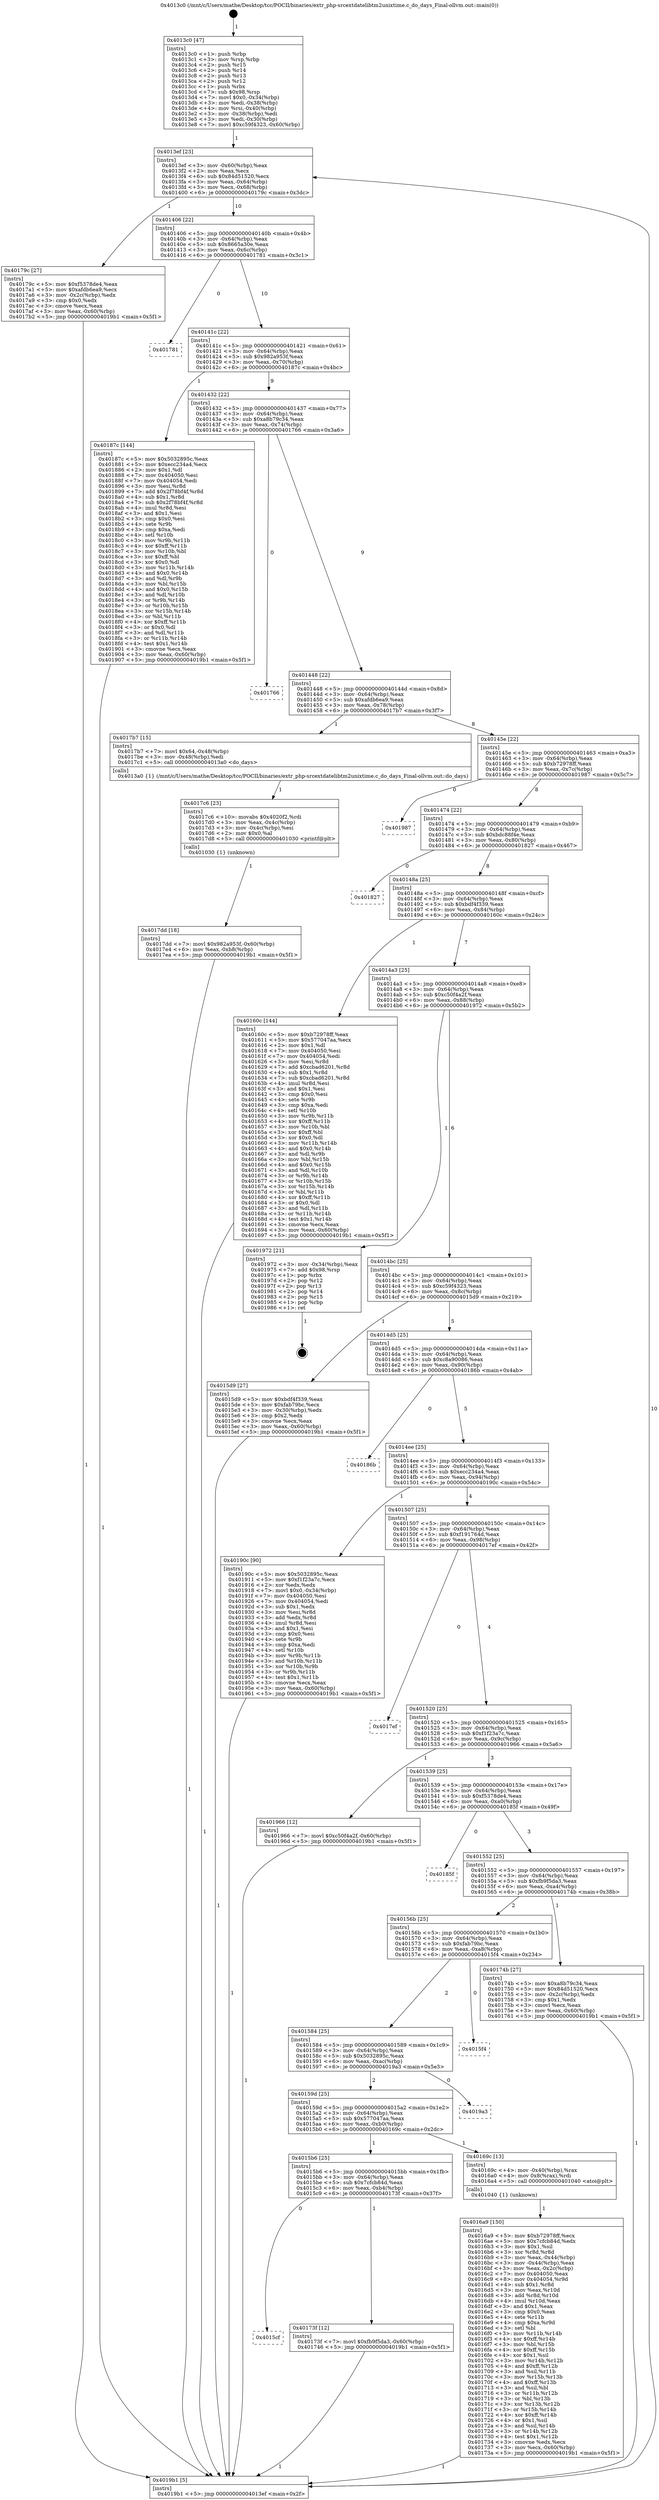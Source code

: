 digraph "0x4013c0" {
  label = "0x4013c0 (/mnt/c/Users/mathe/Desktop/tcc/POCII/binaries/extr_php-srcextdatelibtm2unixtime.c_do_days_Final-ollvm.out::main(0))"
  labelloc = "t"
  node[shape=record]

  Entry [label="",width=0.3,height=0.3,shape=circle,fillcolor=black,style=filled]
  "0x4013ef" [label="{
     0x4013ef [23]\l
     | [instrs]\l
     &nbsp;&nbsp;0x4013ef \<+3\>: mov -0x60(%rbp),%eax\l
     &nbsp;&nbsp;0x4013f2 \<+2\>: mov %eax,%ecx\l
     &nbsp;&nbsp;0x4013f4 \<+6\>: sub $0x84d51520,%ecx\l
     &nbsp;&nbsp;0x4013fa \<+3\>: mov %eax,-0x64(%rbp)\l
     &nbsp;&nbsp;0x4013fd \<+3\>: mov %ecx,-0x68(%rbp)\l
     &nbsp;&nbsp;0x401400 \<+6\>: je 000000000040179c \<main+0x3dc\>\l
  }"]
  "0x40179c" [label="{
     0x40179c [27]\l
     | [instrs]\l
     &nbsp;&nbsp;0x40179c \<+5\>: mov $0xf5378de4,%eax\l
     &nbsp;&nbsp;0x4017a1 \<+5\>: mov $0xafdb6ea9,%ecx\l
     &nbsp;&nbsp;0x4017a6 \<+3\>: mov -0x2c(%rbp),%edx\l
     &nbsp;&nbsp;0x4017a9 \<+3\>: cmp $0x0,%edx\l
     &nbsp;&nbsp;0x4017ac \<+3\>: cmove %ecx,%eax\l
     &nbsp;&nbsp;0x4017af \<+3\>: mov %eax,-0x60(%rbp)\l
     &nbsp;&nbsp;0x4017b2 \<+5\>: jmp 00000000004019b1 \<main+0x5f1\>\l
  }"]
  "0x401406" [label="{
     0x401406 [22]\l
     | [instrs]\l
     &nbsp;&nbsp;0x401406 \<+5\>: jmp 000000000040140b \<main+0x4b\>\l
     &nbsp;&nbsp;0x40140b \<+3\>: mov -0x64(%rbp),%eax\l
     &nbsp;&nbsp;0x40140e \<+5\>: sub $0x8665a30e,%eax\l
     &nbsp;&nbsp;0x401413 \<+3\>: mov %eax,-0x6c(%rbp)\l
     &nbsp;&nbsp;0x401416 \<+6\>: je 0000000000401781 \<main+0x3c1\>\l
  }"]
  Exit [label="",width=0.3,height=0.3,shape=circle,fillcolor=black,style=filled,peripheries=2]
  "0x401781" [label="{
     0x401781\l
  }", style=dashed]
  "0x40141c" [label="{
     0x40141c [22]\l
     | [instrs]\l
     &nbsp;&nbsp;0x40141c \<+5\>: jmp 0000000000401421 \<main+0x61\>\l
     &nbsp;&nbsp;0x401421 \<+3\>: mov -0x64(%rbp),%eax\l
     &nbsp;&nbsp;0x401424 \<+5\>: sub $0x982a953f,%eax\l
     &nbsp;&nbsp;0x401429 \<+3\>: mov %eax,-0x70(%rbp)\l
     &nbsp;&nbsp;0x40142c \<+6\>: je 000000000040187c \<main+0x4bc\>\l
  }"]
  "0x4017dd" [label="{
     0x4017dd [18]\l
     | [instrs]\l
     &nbsp;&nbsp;0x4017dd \<+7\>: movl $0x982a953f,-0x60(%rbp)\l
     &nbsp;&nbsp;0x4017e4 \<+6\>: mov %eax,-0xb8(%rbp)\l
     &nbsp;&nbsp;0x4017ea \<+5\>: jmp 00000000004019b1 \<main+0x5f1\>\l
  }"]
  "0x40187c" [label="{
     0x40187c [144]\l
     | [instrs]\l
     &nbsp;&nbsp;0x40187c \<+5\>: mov $0x5032895c,%eax\l
     &nbsp;&nbsp;0x401881 \<+5\>: mov $0xecc234a4,%ecx\l
     &nbsp;&nbsp;0x401886 \<+2\>: mov $0x1,%dl\l
     &nbsp;&nbsp;0x401888 \<+7\>: mov 0x404050,%esi\l
     &nbsp;&nbsp;0x40188f \<+7\>: mov 0x404054,%edi\l
     &nbsp;&nbsp;0x401896 \<+3\>: mov %esi,%r8d\l
     &nbsp;&nbsp;0x401899 \<+7\>: add $0x2f78bf4f,%r8d\l
     &nbsp;&nbsp;0x4018a0 \<+4\>: sub $0x1,%r8d\l
     &nbsp;&nbsp;0x4018a4 \<+7\>: sub $0x2f78bf4f,%r8d\l
     &nbsp;&nbsp;0x4018ab \<+4\>: imul %r8d,%esi\l
     &nbsp;&nbsp;0x4018af \<+3\>: and $0x1,%esi\l
     &nbsp;&nbsp;0x4018b2 \<+3\>: cmp $0x0,%esi\l
     &nbsp;&nbsp;0x4018b5 \<+4\>: sete %r9b\l
     &nbsp;&nbsp;0x4018b9 \<+3\>: cmp $0xa,%edi\l
     &nbsp;&nbsp;0x4018bc \<+4\>: setl %r10b\l
     &nbsp;&nbsp;0x4018c0 \<+3\>: mov %r9b,%r11b\l
     &nbsp;&nbsp;0x4018c3 \<+4\>: xor $0xff,%r11b\l
     &nbsp;&nbsp;0x4018c7 \<+3\>: mov %r10b,%bl\l
     &nbsp;&nbsp;0x4018ca \<+3\>: xor $0xff,%bl\l
     &nbsp;&nbsp;0x4018cd \<+3\>: xor $0x0,%dl\l
     &nbsp;&nbsp;0x4018d0 \<+3\>: mov %r11b,%r14b\l
     &nbsp;&nbsp;0x4018d3 \<+4\>: and $0x0,%r14b\l
     &nbsp;&nbsp;0x4018d7 \<+3\>: and %dl,%r9b\l
     &nbsp;&nbsp;0x4018da \<+3\>: mov %bl,%r15b\l
     &nbsp;&nbsp;0x4018dd \<+4\>: and $0x0,%r15b\l
     &nbsp;&nbsp;0x4018e1 \<+3\>: and %dl,%r10b\l
     &nbsp;&nbsp;0x4018e4 \<+3\>: or %r9b,%r14b\l
     &nbsp;&nbsp;0x4018e7 \<+3\>: or %r10b,%r15b\l
     &nbsp;&nbsp;0x4018ea \<+3\>: xor %r15b,%r14b\l
     &nbsp;&nbsp;0x4018ed \<+3\>: or %bl,%r11b\l
     &nbsp;&nbsp;0x4018f0 \<+4\>: xor $0xff,%r11b\l
     &nbsp;&nbsp;0x4018f4 \<+3\>: or $0x0,%dl\l
     &nbsp;&nbsp;0x4018f7 \<+3\>: and %dl,%r11b\l
     &nbsp;&nbsp;0x4018fa \<+3\>: or %r11b,%r14b\l
     &nbsp;&nbsp;0x4018fd \<+4\>: test $0x1,%r14b\l
     &nbsp;&nbsp;0x401901 \<+3\>: cmovne %ecx,%eax\l
     &nbsp;&nbsp;0x401904 \<+3\>: mov %eax,-0x60(%rbp)\l
     &nbsp;&nbsp;0x401907 \<+5\>: jmp 00000000004019b1 \<main+0x5f1\>\l
  }"]
  "0x401432" [label="{
     0x401432 [22]\l
     | [instrs]\l
     &nbsp;&nbsp;0x401432 \<+5\>: jmp 0000000000401437 \<main+0x77\>\l
     &nbsp;&nbsp;0x401437 \<+3\>: mov -0x64(%rbp),%eax\l
     &nbsp;&nbsp;0x40143a \<+5\>: sub $0xa8b79c34,%eax\l
     &nbsp;&nbsp;0x40143f \<+3\>: mov %eax,-0x74(%rbp)\l
     &nbsp;&nbsp;0x401442 \<+6\>: je 0000000000401766 \<main+0x3a6\>\l
  }"]
  "0x4017c6" [label="{
     0x4017c6 [23]\l
     | [instrs]\l
     &nbsp;&nbsp;0x4017c6 \<+10\>: movabs $0x4020f2,%rdi\l
     &nbsp;&nbsp;0x4017d0 \<+3\>: mov %eax,-0x4c(%rbp)\l
     &nbsp;&nbsp;0x4017d3 \<+3\>: mov -0x4c(%rbp),%esi\l
     &nbsp;&nbsp;0x4017d6 \<+2\>: mov $0x0,%al\l
     &nbsp;&nbsp;0x4017d8 \<+5\>: call 0000000000401030 \<printf@plt\>\l
     | [calls]\l
     &nbsp;&nbsp;0x401030 \{1\} (unknown)\l
  }"]
  "0x401766" [label="{
     0x401766\l
  }", style=dashed]
  "0x401448" [label="{
     0x401448 [22]\l
     | [instrs]\l
     &nbsp;&nbsp;0x401448 \<+5\>: jmp 000000000040144d \<main+0x8d\>\l
     &nbsp;&nbsp;0x40144d \<+3\>: mov -0x64(%rbp),%eax\l
     &nbsp;&nbsp;0x401450 \<+5\>: sub $0xafdb6ea9,%eax\l
     &nbsp;&nbsp;0x401455 \<+3\>: mov %eax,-0x78(%rbp)\l
     &nbsp;&nbsp;0x401458 \<+6\>: je 00000000004017b7 \<main+0x3f7\>\l
  }"]
  "0x4015cf" [label="{
     0x4015cf\l
  }", style=dashed]
  "0x4017b7" [label="{
     0x4017b7 [15]\l
     | [instrs]\l
     &nbsp;&nbsp;0x4017b7 \<+7\>: movl $0x64,-0x48(%rbp)\l
     &nbsp;&nbsp;0x4017be \<+3\>: mov -0x48(%rbp),%edi\l
     &nbsp;&nbsp;0x4017c1 \<+5\>: call 00000000004013a0 \<do_days\>\l
     | [calls]\l
     &nbsp;&nbsp;0x4013a0 \{1\} (/mnt/c/Users/mathe/Desktop/tcc/POCII/binaries/extr_php-srcextdatelibtm2unixtime.c_do_days_Final-ollvm.out::do_days)\l
  }"]
  "0x40145e" [label="{
     0x40145e [22]\l
     | [instrs]\l
     &nbsp;&nbsp;0x40145e \<+5\>: jmp 0000000000401463 \<main+0xa3\>\l
     &nbsp;&nbsp;0x401463 \<+3\>: mov -0x64(%rbp),%eax\l
     &nbsp;&nbsp;0x401466 \<+5\>: sub $0xb72978ff,%eax\l
     &nbsp;&nbsp;0x40146b \<+3\>: mov %eax,-0x7c(%rbp)\l
     &nbsp;&nbsp;0x40146e \<+6\>: je 0000000000401987 \<main+0x5c7\>\l
  }"]
  "0x40173f" [label="{
     0x40173f [12]\l
     | [instrs]\l
     &nbsp;&nbsp;0x40173f \<+7\>: movl $0xfb9f5da3,-0x60(%rbp)\l
     &nbsp;&nbsp;0x401746 \<+5\>: jmp 00000000004019b1 \<main+0x5f1\>\l
  }"]
  "0x401987" [label="{
     0x401987\l
  }", style=dashed]
  "0x401474" [label="{
     0x401474 [22]\l
     | [instrs]\l
     &nbsp;&nbsp;0x401474 \<+5\>: jmp 0000000000401479 \<main+0xb9\>\l
     &nbsp;&nbsp;0x401479 \<+3\>: mov -0x64(%rbp),%eax\l
     &nbsp;&nbsp;0x40147c \<+5\>: sub $0xbdc88f4e,%eax\l
     &nbsp;&nbsp;0x401481 \<+3\>: mov %eax,-0x80(%rbp)\l
     &nbsp;&nbsp;0x401484 \<+6\>: je 0000000000401827 \<main+0x467\>\l
  }"]
  "0x4016a9" [label="{
     0x4016a9 [150]\l
     | [instrs]\l
     &nbsp;&nbsp;0x4016a9 \<+5\>: mov $0xb72978ff,%ecx\l
     &nbsp;&nbsp;0x4016ae \<+5\>: mov $0x7cfcb84d,%edx\l
     &nbsp;&nbsp;0x4016b3 \<+3\>: mov $0x1,%sil\l
     &nbsp;&nbsp;0x4016b6 \<+3\>: xor %r8d,%r8d\l
     &nbsp;&nbsp;0x4016b9 \<+3\>: mov %eax,-0x44(%rbp)\l
     &nbsp;&nbsp;0x4016bc \<+3\>: mov -0x44(%rbp),%eax\l
     &nbsp;&nbsp;0x4016bf \<+3\>: mov %eax,-0x2c(%rbp)\l
     &nbsp;&nbsp;0x4016c2 \<+7\>: mov 0x404050,%eax\l
     &nbsp;&nbsp;0x4016c9 \<+8\>: mov 0x404054,%r9d\l
     &nbsp;&nbsp;0x4016d1 \<+4\>: sub $0x1,%r8d\l
     &nbsp;&nbsp;0x4016d5 \<+3\>: mov %eax,%r10d\l
     &nbsp;&nbsp;0x4016d8 \<+3\>: add %r8d,%r10d\l
     &nbsp;&nbsp;0x4016db \<+4\>: imul %r10d,%eax\l
     &nbsp;&nbsp;0x4016df \<+3\>: and $0x1,%eax\l
     &nbsp;&nbsp;0x4016e2 \<+3\>: cmp $0x0,%eax\l
     &nbsp;&nbsp;0x4016e5 \<+4\>: sete %r11b\l
     &nbsp;&nbsp;0x4016e9 \<+4\>: cmp $0xa,%r9d\l
     &nbsp;&nbsp;0x4016ed \<+3\>: setl %bl\l
     &nbsp;&nbsp;0x4016f0 \<+3\>: mov %r11b,%r14b\l
     &nbsp;&nbsp;0x4016f3 \<+4\>: xor $0xff,%r14b\l
     &nbsp;&nbsp;0x4016f7 \<+3\>: mov %bl,%r15b\l
     &nbsp;&nbsp;0x4016fa \<+4\>: xor $0xff,%r15b\l
     &nbsp;&nbsp;0x4016fe \<+4\>: xor $0x1,%sil\l
     &nbsp;&nbsp;0x401702 \<+3\>: mov %r14b,%r12b\l
     &nbsp;&nbsp;0x401705 \<+4\>: and $0xff,%r12b\l
     &nbsp;&nbsp;0x401709 \<+3\>: and %sil,%r11b\l
     &nbsp;&nbsp;0x40170c \<+3\>: mov %r15b,%r13b\l
     &nbsp;&nbsp;0x40170f \<+4\>: and $0xff,%r13b\l
     &nbsp;&nbsp;0x401713 \<+3\>: and %sil,%bl\l
     &nbsp;&nbsp;0x401716 \<+3\>: or %r11b,%r12b\l
     &nbsp;&nbsp;0x401719 \<+3\>: or %bl,%r13b\l
     &nbsp;&nbsp;0x40171c \<+3\>: xor %r13b,%r12b\l
     &nbsp;&nbsp;0x40171f \<+3\>: or %r15b,%r14b\l
     &nbsp;&nbsp;0x401722 \<+4\>: xor $0xff,%r14b\l
     &nbsp;&nbsp;0x401726 \<+4\>: or $0x1,%sil\l
     &nbsp;&nbsp;0x40172a \<+3\>: and %sil,%r14b\l
     &nbsp;&nbsp;0x40172d \<+3\>: or %r14b,%r12b\l
     &nbsp;&nbsp;0x401730 \<+4\>: test $0x1,%r12b\l
     &nbsp;&nbsp;0x401734 \<+3\>: cmovne %edx,%ecx\l
     &nbsp;&nbsp;0x401737 \<+3\>: mov %ecx,-0x60(%rbp)\l
     &nbsp;&nbsp;0x40173a \<+5\>: jmp 00000000004019b1 \<main+0x5f1\>\l
  }"]
  "0x401827" [label="{
     0x401827\l
  }", style=dashed]
  "0x40148a" [label="{
     0x40148a [25]\l
     | [instrs]\l
     &nbsp;&nbsp;0x40148a \<+5\>: jmp 000000000040148f \<main+0xcf\>\l
     &nbsp;&nbsp;0x40148f \<+3\>: mov -0x64(%rbp),%eax\l
     &nbsp;&nbsp;0x401492 \<+5\>: sub $0xbdf4f339,%eax\l
     &nbsp;&nbsp;0x401497 \<+6\>: mov %eax,-0x84(%rbp)\l
     &nbsp;&nbsp;0x40149d \<+6\>: je 000000000040160c \<main+0x24c\>\l
  }"]
  "0x4015b6" [label="{
     0x4015b6 [25]\l
     | [instrs]\l
     &nbsp;&nbsp;0x4015b6 \<+5\>: jmp 00000000004015bb \<main+0x1fb\>\l
     &nbsp;&nbsp;0x4015bb \<+3\>: mov -0x64(%rbp),%eax\l
     &nbsp;&nbsp;0x4015be \<+5\>: sub $0x7cfcb84d,%eax\l
     &nbsp;&nbsp;0x4015c3 \<+6\>: mov %eax,-0xb4(%rbp)\l
     &nbsp;&nbsp;0x4015c9 \<+6\>: je 000000000040173f \<main+0x37f\>\l
  }"]
  "0x40160c" [label="{
     0x40160c [144]\l
     | [instrs]\l
     &nbsp;&nbsp;0x40160c \<+5\>: mov $0xb72978ff,%eax\l
     &nbsp;&nbsp;0x401611 \<+5\>: mov $0x577047aa,%ecx\l
     &nbsp;&nbsp;0x401616 \<+2\>: mov $0x1,%dl\l
     &nbsp;&nbsp;0x401618 \<+7\>: mov 0x404050,%esi\l
     &nbsp;&nbsp;0x40161f \<+7\>: mov 0x404054,%edi\l
     &nbsp;&nbsp;0x401626 \<+3\>: mov %esi,%r8d\l
     &nbsp;&nbsp;0x401629 \<+7\>: add $0xcbad6201,%r8d\l
     &nbsp;&nbsp;0x401630 \<+4\>: sub $0x1,%r8d\l
     &nbsp;&nbsp;0x401634 \<+7\>: sub $0xcbad6201,%r8d\l
     &nbsp;&nbsp;0x40163b \<+4\>: imul %r8d,%esi\l
     &nbsp;&nbsp;0x40163f \<+3\>: and $0x1,%esi\l
     &nbsp;&nbsp;0x401642 \<+3\>: cmp $0x0,%esi\l
     &nbsp;&nbsp;0x401645 \<+4\>: sete %r9b\l
     &nbsp;&nbsp;0x401649 \<+3\>: cmp $0xa,%edi\l
     &nbsp;&nbsp;0x40164c \<+4\>: setl %r10b\l
     &nbsp;&nbsp;0x401650 \<+3\>: mov %r9b,%r11b\l
     &nbsp;&nbsp;0x401653 \<+4\>: xor $0xff,%r11b\l
     &nbsp;&nbsp;0x401657 \<+3\>: mov %r10b,%bl\l
     &nbsp;&nbsp;0x40165a \<+3\>: xor $0xff,%bl\l
     &nbsp;&nbsp;0x40165d \<+3\>: xor $0x0,%dl\l
     &nbsp;&nbsp;0x401660 \<+3\>: mov %r11b,%r14b\l
     &nbsp;&nbsp;0x401663 \<+4\>: and $0x0,%r14b\l
     &nbsp;&nbsp;0x401667 \<+3\>: and %dl,%r9b\l
     &nbsp;&nbsp;0x40166a \<+3\>: mov %bl,%r15b\l
     &nbsp;&nbsp;0x40166d \<+4\>: and $0x0,%r15b\l
     &nbsp;&nbsp;0x401671 \<+3\>: and %dl,%r10b\l
     &nbsp;&nbsp;0x401674 \<+3\>: or %r9b,%r14b\l
     &nbsp;&nbsp;0x401677 \<+3\>: or %r10b,%r15b\l
     &nbsp;&nbsp;0x40167a \<+3\>: xor %r15b,%r14b\l
     &nbsp;&nbsp;0x40167d \<+3\>: or %bl,%r11b\l
     &nbsp;&nbsp;0x401680 \<+4\>: xor $0xff,%r11b\l
     &nbsp;&nbsp;0x401684 \<+3\>: or $0x0,%dl\l
     &nbsp;&nbsp;0x401687 \<+3\>: and %dl,%r11b\l
     &nbsp;&nbsp;0x40168a \<+3\>: or %r11b,%r14b\l
     &nbsp;&nbsp;0x40168d \<+4\>: test $0x1,%r14b\l
     &nbsp;&nbsp;0x401691 \<+3\>: cmovne %ecx,%eax\l
     &nbsp;&nbsp;0x401694 \<+3\>: mov %eax,-0x60(%rbp)\l
     &nbsp;&nbsp;0x401697 \<+5\>: jmp 00000000004019b1 \<main+0x5f1\>\l
  }"]
  "0x4014a3" [label="{
     0x4014a3 [25]\l
     | [instrs]\l
     &nbsp;&nbsp;0x4014a3 \<+5\>: jmp 00000000004014a8 \<main+0xe8\>\l
     &nbsp;&nbsp;0x4014a8 \<+3\>: mov -0x64(%rbp),%eax\l
     &nbsp;&nbsp;0x4014ab \<+5\>: sub $0xc50f4a2f,%eax\l
     &nbsp;&nbsp;0x4014b0 \<+6\>: mov %eax,-0x88(%rbp)\l
     &nbsp;&nbsp;0x4014b6 \<+6\>: je 0000000000401972 \<main+0x5b2\>\l
  }"]
  "0x40169c" [label="{
     0x40169c [13]\l
     | [instrs]\l
     &nbsp;&nbsp;0x40169c \<+4\>: mov -0x40(%rbp),%rax\l
     &nbsp;&nbsp;0x4016a0 \<+4\>: mov 0x8(%rax),%rdi\l
     &nbsp;&nbsp;0x4016a4 \<+5\>: call 0000000000401040 \<atoi@plt\>\l
     | [calls]\l
     &nbsp;&nbsp;0x401040 \{1\} (unknown)\l
  }"]
  "0x401972" [label="{
     0x401972 [21]\l
     | [instrs]\l
     &nbsp;&nbsp;0x401972 \<+3\>: mov -0x34(%rbp),%eax\l
     &nbsp;&nbsp;0x401975 \<+7\>: add $0x98,%rsp\l
     &nbsp;&nbsp;0x40197c \<+1\>: pop %rbx\l
     &nbsp;&nbsp;0x40197d \<+2\>: pop %r12\l
     &nbsp;&nbsp;0x40197f \<+2\>: pop %r13\l
     &nbsp;&nbsp;0x401981 \<+2\>: pop %r14\l
     &nbsp;&nbsp;0x401983 \<+2\>: pop %r15\l
     &nbsp;&nbsp;0x401985 \<+1\>: pop %rbp\l
     &nbsp;&nbsp;0x401986 \<+1\>: ret\l
  }"]
  "0x4014bc" [label="{
     0x4014bc [25]\l
     | [instrs]\l
     &nbsp;&nbsp;0x4014bc \<+5\>: jmp 00000000004014c1 \<main+0x101\>\l
     &nbsp;&nbsp;0x4014c1 \<+3\>: mov -0x64(%rbp),%eax\l
     &nbsp;&nbsp;0x4014c4 \<+5\>: sub $0xc59f4323,%eax\l
     &nbsp;&nbsp;0x4014c9 \<+6\>: mov %eax,-0x8c(%rbp)\l
     &nbsp;&nbsp;0x4014cf \<+6\>: je 00000000004015d9 \<main+0x219\>\l
  }"]
  "0x40159d" [label="{
     0x40159d [25]\l
     | [instrs]\l
     &nbsp;&nbsp;0x40159d \<+5\>: jmp 00000000004015a2 \<main+0x1e2\>\l
     &nbsp;&nbsp;0x4015a2 \<+3\>: mov -0x64(%rbp),%eax\l
     &nbsp;&nbsp;0x4015a5 \<+5\>: sub $0x577047aa,%eax\l
     &nbsp;&nbsp;0x4015aa \<+6\>: mov %eax,-0xb0(%rbp)\l
     &nbsp;&nbsp;0x4015b0 \<+6\>: je 000000000040169c \<main+0x2dc\>\l
  }"]
  "0x4015d9" [label="{
     0x4015d9 [27]\l
     | [instrs]\l
     &nbsp;&nbsp;0x4015d9 \<+5\>: mov $0xbdf4f339,%eax\l
     &nbsp;&nbsp;0x4015de \<+5\>: mov $0xfab79bc,%ecx\l
     &nbsp;&nbsp;0x4015e3 \<+3\>: mov -0x30(%rbp),%edx\l
     &nbsp;&nbsp;0x4015e6 \<+3\>: cmp $0x2,%edx\l
     &nbsp;&nbsp;0x4015e9 \<+3\>: cmovne %ecx,%eax\l
     &nbsp;&nbsp;0x4015ec \<+3\>: mov %eax,-0x60(%rbp)\l
     &nbsp;&nbsp;0x4015ef \<+5\>: jmp 00000000004019b1 \<main+0x5f1\>\l
  }"]
  "0x4014d5" [label="{
     0x4014d5 [25]\l
     | [instrs]\l
     &nbsp;&nbsp;0x4014d5 \<+5\>: jmp 00000000004014da \<main+0x11a\>\l
     &nbsp;&nbsp;0x4014da \<+3\>: mov -0x64(%rbp),%eax\l
     &nbsp;&nbsp;0x4014dd \<+5\>: sub $0xc8a90086,%eax\l
     &nbsp;&nbsp;0x4014e2 \<+6\>: mov %eax,-0x90(%rbp)\l
     &nbsp;&nbsp;0x4014e8 \<+6\>: je 000000000040186b \<main+0x4ab\>\l
  }"]
  "0x4019b1" [label="{
     0x4019b1 [5]\l
     | [instrs]\l
     &nbsp;&nbsp;0x4019b1 \<+5\>: jmp 00000000004013ef \<main+0x2f\>\l
  }"]
  "0x4013c0" [label="{
     0x4013c0 [47]\l
     | [instrs]\l
     &nbsp;&nbsp;0x4013c0 \<+1\>: push %rbp\l
     &nbsp;&nbsp;0x4013c1 \<+3\>: mov %rsp,%rbp\l
     &nbsp;&nbsp;0x4013c4 \<+2\>: push %r15\l
     &nbsp;&nbsp;0x4013c6 \<+2\>: push %r14\l
     &nbsp;&nbsp;0x4013c8 \<+2\>: push %r13\l
     &nbsp;&nbsp;0x4013ca \<+2\>: push %r12\l
     &nbsp;&nbsp;0x4013cc \<+1\>: push %rbx\l
     &nbsp;&nbsp;0x4013cd \<+7\>: sub $0x98,%rsp\l
     &nbsp;&nbsp;0x4013d4 \<+7\>: movl $0x0,-0x34(%rbp)\l
     &nbsp;&nbsp;0x4013db \<+3\>: mov %edi,-0x38(%rbp)\l
     &nbsp;&nbsp;0x4013de \<+4\>: mov %rsi,-0x40(%rbp)\l
     &nbsp;&nbsp;0x4013e2 \<+3\>: mov -0x38(%rbp),%edi\l
     &nbsp;&nbsp;0x4013e5 \<+3\>: mov %edi,-0x30(%rbp)\l
     &nbsp;&nbsp;0x4013e8 \<+7\>: movl $0xc59f4323,-0x60(%rbp)\l
  }"]
  "0x4019a3" [label="{
     0x4019a3\l
  }", style=dashed]
  "0x40186b" [label="{
     0x40186b\l
  }", style=dashed]
  "0x4014ee" [label="{
     0x4014ee [25]\l
     | [instrs]\l
     &nbsp;&nbsp;0x4014ee \<+5\>: jmp 00000000004014f3 \<main+0x133\>\l
     &nbsp;&nbsp;0x4014f3 \<+3\>: mov -0x64(%rbp),%eax\l
     &nbsp;&nbsp;0x4014f6 \<+5\>: sub $0xecc234a4,%eax\l
     &nbsp;&nbsp;0x4014fb \<+6\>: mov %eax,-0x94(%rbp)\l
     &nbsp;&nbsp;0x401501 \<+6\>: je 000000000040190c \<main+0x54c\>\l
  }"]
  "0x401584" [label="{
     0x401584 [25]\l
     | [instrs]\l
     &nbsp;&nbsp;0x401584 \<+5\>: jmp 0000000000401589 \<main+0x1c9\>\l
     &nbsp;&nbsp;0x401589 \<+3\>: mov -0x64(%rbp),%eax\l
     &nbsp;&nbsp;0x40158c \<+5\>: sub $0x5032895c,%eax\l
     &nbsp;&nbsp;0x401591 \<+6\>: mov %eax,-0xac(%rbp)\l
     &nbsp;&nbsp;0x401597 \<+6\>: je 00000000004019a3 \<main+0x5e3\>\l
  }"]
  "0x40190c" [label="{
     0x40190c [90]\l
     | [instrs]\l
     &nbsp;&nbsp;0x40190c \<+5\>: mov $0x5032895c,%eax\l
     &nbsp;&nbsp;0x401911 \<+5\>: mov $0xf1f23a7c,%ecx\l
     &nbsp;&nbsp;0x401916 \<+2\>: xor %edx,%edx\l
     &nbsp;&nbsp;0x401918 \<+7\>: movl $0x0,-0x34(%rbp)\l
     &nbsp;&nbsp;0x40191f \<+7\>: mov 0x404050,%esi\l
     &nbsp;&nbsp;0x401926 \<+7\>: mov 0x404054,%edi\l
     &nbsp;&nbsp;0x40192d \<+3\>: sub $0x1,%edx\l
     &nbsp;&nbsp;0x401930 \<+3\>: mov %esi,%r8d\l
     &nbsp;&nbsp;0x401933 \<+3\>: add %edx,%r8d\l
     &nbsp;&nbsp;0x401936 \<+4\>: imul %r8d,%esi\l
     &nbsp;&nbsp;0x40193a \<+3\>: and $0x1,%esi\l
     &nbsp;&nbsp;0x40193d \<+3\>: cmp $0x0,%esi\l
     &nbsp;&nbsp;0x401940 \<+4\>: sete %r9b\l
     &nbsp;&nbsp;0x401944 \<+3\>: cmp $0xa,%edi\l
     &nbsp;&nbsp;0x401947 \<+4\>: setl %r10b\l
     &nbsp;&nbsp;0x40194b \<+3\>: mov %r9b,%r11b\l
     &nbsp;&nbsp;0x40194e \<+3\>: and %r10b,%r11b\l
     &nbsp;&nbsp;0x401951 \<+3\>: xor %r10b,%r9b\l
     &nbsp;&nbsp;0x401954 \<+3\>: or %r9b,%r11b\l
     &nbsp;&nbsp;0x401957 \<+4\>: test $0x1,%r11b\l
     &nbsp;&nbsp;0x40195b \<+3\>: cmovne %ecx,%eax\l
     &nbsp;&nbsp;0x40195e \<+3\>: mov %eax,-0x60(%rbp)\l
     &nbsp;&nbsp;0x401961 \<+5\>: jmp 00000000004019b1 \<main+0x5f1\>\l
  }"]
  "0x401507" [label="{
     0x401507 [25]\l
     | [instrs]\l
     &nbsp;&nbsp;0x401507 \<+5\>: jmp 000000000040150c \<main+0x14c\>\l
     &nbsp;&nbsp;0x40150c \<+3\>: mov -0x64(%rbp),%eax\l
     &nbsp;&nbsp;0x40150f \<+5\>: sub $0xf191764d,%eax\l
     &nbsp;&nbsp;0x401514 \<+6\>: mov %eax,-0x98(%rbp)\l
     &nbsp;&nbsp;0x40151a \<+6\>: je 00000000004017ef \<main+0x42f\>\l
  }"]
  "0x4015f4" [label="{
     0x4015f4\l
  }", style=dashed]
  "0x4017ef" [label="{
     0x4017ef\l
  }", style=dashed]
  "0x401520" [label="{
     0x401520 [25]\l
     | [instrs]\l
     &nbsp;&nbsp;0x401520 \<+5\>: jmp 0000000000401525 \<main+0x165\>\l
     &nbsp;&nbsp;0x401525 \<+3\>: mov -0x64(%rbp),%eax\l
     &nbsp;&nbsp;0x401528 \<+5\>: sub $0xf1f23a7c,%eax\l
     &nbsp;&nbsp;0x40152d \<+6\>: mov %eax,-0x9c(%rbp)\l
     &nbsp;&nbsp;0x401533 \<+6\>: je 0000000000401966 \<main+0x5a6\>\l
  }"]
  "0x40156b" [label="{
     0x40156b [25]\l
     | [instrs]\l
     &nbsp;&nbsp;0x40156b \<+5\>: jmp 0000000000401570 \<main+0x1b0\>\l
     &nbsp;&nbsp;0x401570 \<+3\>: mov -0x64(%rbp),%eax\l
     &nbsp;&nbsp;0x401573 \<+5\>: sub $0xfab79bc,%eax\l
     &nbsp;&nbsp;0x401578 \<+6\>: mov %eax,-0xa8(%rbp)\l
     &nbsp;&nbsp;0x40157e \<+6\>: je 00000000004015f4 \<main+0x234\>\l
  }"]
  "0x401966" [label="{
     0x401966 [12]\l
     | [instrs]\l
     &nbsp;&nbsp;0x401966 \<+7\>: movl $0xc50f4a2f,-0x60(%rbp)\l
     &nbsp;&nbsp;0x40196d \<+5\>: jmp 00000000004019b1 \<main+0x5f1\>\l
  }"]
  "0x401539" [label="{
     0x401539 [25]\l
     | [instrs]\l
     &nbsp;&nbsp;0x401539 \<+5\>: jmp 000000000040153e \<main+0x17e\>\l
     &nbsp;&nbsp;0x40153e \<+3\>: mov -0x64(%rbp),%eax\l
     &nbsp;&nbsp;0x401541 \<+5\>: sub $0xf5378de4,%eax\l
     &nbsp;&nbsp;0x401546 \<+6\>: mov %eax,-0xa0(%rbp)\l
     &nbsp;&nbsp;0x40154c \<+6\>: je 000000000040185f \<main+0x49f\>\l
  }"]
  "0x40174b" [label="{
     0x40174b [27]\l
     | [instrs]\l
     &nbsp;&nbsp;0x40174b \<+5\>: mov $0xa8b79c34,%eax\l
     &nbsp;&nbsp;0x401750 \<+5\>: mov $0x84d51520,%ecx\l
     &nbsp;&nbsp;0x401755 \<+3\>: mov -0x2c(%rbp),%edx\l
     &nbsp;&nbsp;0x401758 \<+3\>: cmp $0x1,%edx\l
     &nbsp;&nbsp;0x40175b \<+3\>: cmovl %ecx,%eax\l
     &nbsp;&nbsp;0x40175e \<+3\>: mov %eax,-0x60(%rbp)\l
     &nbsp;&nbsp;0x401761 \<+5\>: jmp 00000000004019b1 \<main+0x5f1\>\l
  }"]
  "0x40185f" [label="{
     0x40185f\l
  }", style=dashed]
  "0x401552" [label="{
     0x401552 [25]\l
     | [instrs]\l
     &nbsp;&nbsp;0x401552 \<+5\>: jmp 0000000000401557 \<main+0x197\>\l
     &nbsp;&nbsp;0x401557 \<+3\>: mov -0x64(%rbp),%eax\l
     &nbsp;&nbsp;0x40155a \<+5\>: sub $0xfb9f5da3,%eax\l
     &nbsp;&nbsp;0x40155f \<+6\>: mov %eax,-0xa4(%rbp)\l
     &nbsp;&nbsp;0x401565 \<+6\>: je 000000000040174b \<main+0x38b\>\l
  }"]
  Entry -> "0x4013c0" [label=" 1"]
  "0x4013ef" -> "0x40179c" [label=" 1"]
  "0x4013ef" -> "0x401406" [label=" 10"]
  "0x401972" -> Exit [label=" 1"]
  "0x401406" -> "0x401781" [label=" 0"]
  "0x401406" -> "0x40141c" [label=" 10"]
  "0x401966" -> "0x4019b1" [label=" 1"]
  "0x40141c" -> "0x40187c" [label=" 1"]
  "0x40141c" -> "0x401432" [label=" 9"]
  "0x40190c" -> "0x4019b1" [label=" 1"]
  "0x401432" -> "0x401766" [label=" 0"]
  "0x401432" -> "0x401448" [label=" 9"]
  "0x40187c" -> "0x4019b1" [label=" 1"]
  "0x401448" -> "0x4017b7" [label=" 1"]
  "0x401448" -> "0x40145e" [label=" 8"]
  "0x4017dd" -> "0x4019b1" [label=" 1"]
  "0x40145e" -> "0x401987" [label=" 0"]
  "0x40145e" -> "0x401474" [label=" 8"]
  "0x4017c6" -> "0x4017dd" [label=" 1"]
  "0x401474" -> "0x401827" [label=" 0"]
  "0x401474" -> "0x40148a" [label=" 8"]
  "0x40179c" -> "0x4019b1" [label=" 1"]
  "0x40148a" -> "0x40160c" [label=" 1"]
  "0x40148a" -> "0x4014a3" [label=" 7"]
  "0x40174b" -> "0x4019b1" [label=" 1"]
  "0x4014a3" -> "0x401972" [label=" 1"]
  "0x4014a3" -> "0x4014bc" [label=" 6"]
  "0x40173f" -> "0x4019b1" [label=" 1"]
  "0x4014bc" -> "0x4015d9" [label=" 1"]
  "0x4014bc" -> "0x4014d5" [label=" 5"]
  "0x4015d9" -> "0x4019b1" [label=" 1"]
  "0x4013c0" -> "0x4013ef" [label=" 1"]
  "0x4019b1" -> "0x4013ef" [label=" 10"]
  "0x40160c" -> "0x4019b1" [label=" 1"]
  "0x4015b6" -> "0x40173f" [label=" 1"]
  "0x4014d5" -> "0x40186b" [label=" 0"]
  "0x4014d5" -> "0x4014ee" [label=" 5"]
  "0x4017b7" -> "0x4017c6" [label=" 1"]
  "0x4014ee" -> "0x40190c" [label=" 1"]
  "0x4014ee" -> "0x401507" [label=" 4"]
  "0x40169c" -> "0x4016a9" [label=" 1"]
  "0x401507" -> "0x4017ef" [label=" 0"]
  "0x401507" -> "0x401520" [label=" 4"]
  "0x40159d" -> "0x4015b6" [label=" 1"]
  "0x401520" -> "0x401966" [label=" 1"]
  "0x401520" -> "0x401539" [label=" 3"]
  "0x4015b6" -> "0x4015cf" [label=" 0"]
  "0x401539" -> "0x40185f" [label=" 0"]
  "0x401539" -> "0x401552" [label=" 3"]
  "0x401584" -> "0x40159d" [label=" 2"]
  "0x401552" -> "0x40174b" [label=" 1"]
  "0x401552" -> "0x40156b" [label=" 2"]
  "0x40159d" -> "0x40169c" [label=" 1"]
  "0x40156b" -> "0x4015f4" [label=" 0"]
  "0x40156b" -> "0x401584" [label=" 2"]
  "0x4016a9" -> "0x4019b1" [label=" 1"]
  "0x401584" -> "0x4019a3" [label=" 0"]
}
